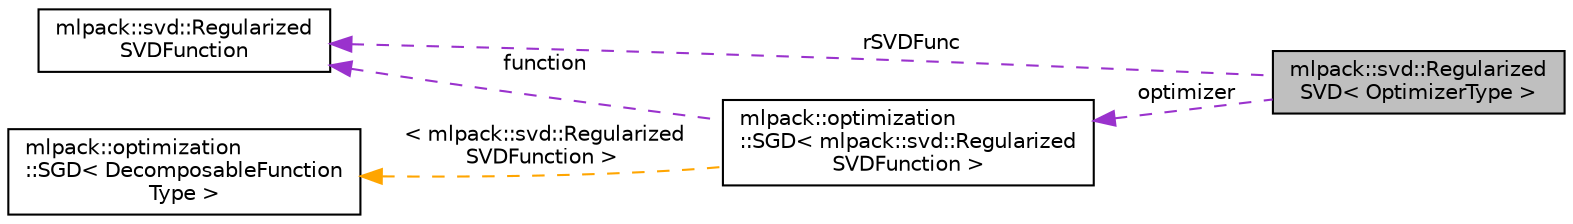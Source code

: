 digraph "mlpack::svd::RegularizedSVD&lt; OptimizerType &gt;"
{
  edge [fontname="Helvetica",fontsize="10",labelfontname="Helvetica",labelfontsize="10"];
  node [fontname="Helvetica",fontsize="10",shape=record];
  rankdir="LR";
  Node1 [label="mlpack::svd::Regularized\lSVD\< OptimizerType \>",height=0.2,width=0.4,color="black", fillcolor="grey75", style="filled" fontcolor="black"];
  Node2 -> Node1 [dir="back",color="darkorchid3",fontsize="10",style="dashed",label=" rSVDFunc" ,fontname="Helvetica"];
  Node2 [label="mlpack::svd::Regularized\lSVDFunction",height=0.2,width=0.4,color="black", fillcolor="white", style="filled",URL="$classmlpack_1_1svd_1_1RegularizedSVDFunction.html"];
  Node3 -> Node1 [dir="back",color="darkorchid3",fontsize="10",style="dashed",label=" optimizer" ,fontname="Helvetica"];
  Node3 [label="mlpack::optimization\l::SGD\< mlpack::svd::Regularized\lSVDFunction \>",height=0.2,width=0.4,color="black", fillcolor="white", style="filled",URL="$classmlpack_1_1optimization_1_1SGD.html"];
  Node2 -> Node3 [dir="back",color="darkorchid3",fontsize="10",style="dashed",label=" function" ,fontname="Helvetica"];
  Node4 -> Node3 [dir="back",color="orange",fontsize="10",style="dashed",label=" \< mlpack::svd::Regularized\lSVDFunction \>" ,fontname="Helvetica"];
  Node4 [label="mlpack::optimization\l::SGD\< DecomposableFunction\lType \>",height=0.2,width=0.4,color="black", fillcolor="white", style="filled",URL="$classmlpack_1_1optimization_1_1SGD.html",tooltip="Stochastic Gradient Descent is a technique for minimizing a function which can be expressed as a sum ..."];
}
